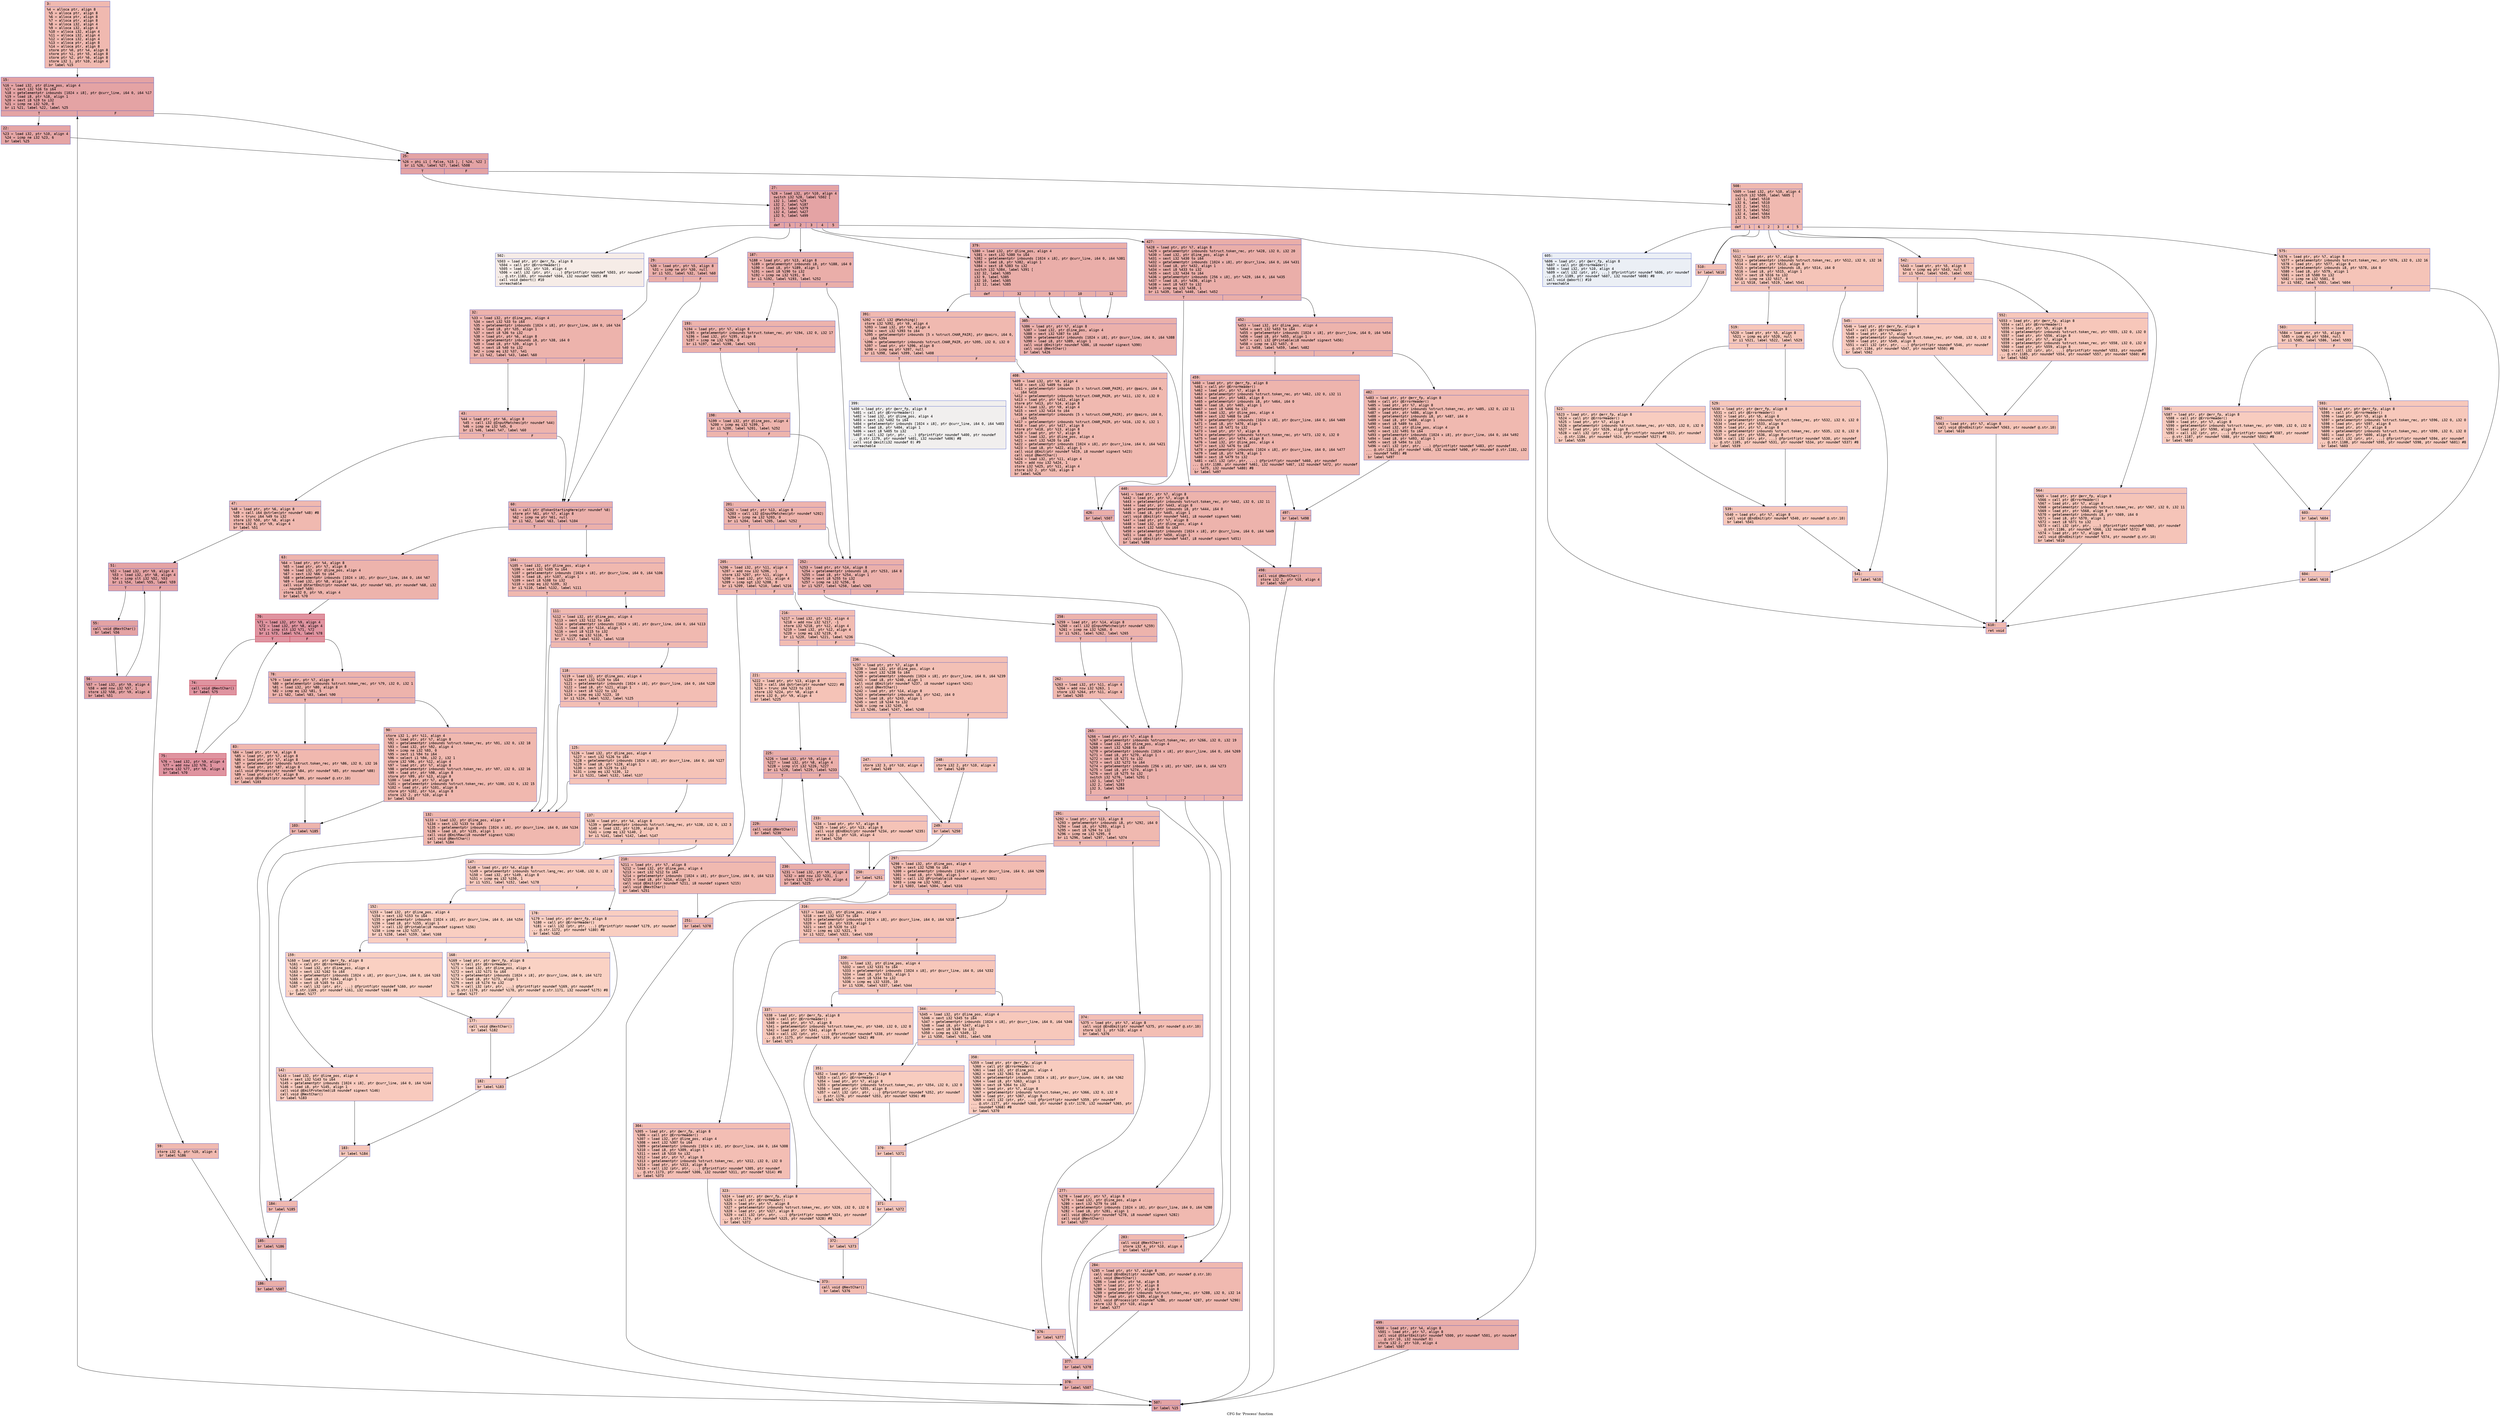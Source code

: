 digraph "CFG for 'Process' function" {
	label="CFG for 'Process' function";

	Node0x6000005bd130 [shape=record,color="#3d50c3ff", style=filled, fillcolor="#de614d70" fontname="Courier",label="{3:\l|  %4 = alloca ptr, align 8\l  %5 = alloca ptr, align 8\l  %6 = alloca ptr, align 8\l  %7 = alloca ptr, align 8\l  %8 = alloca i32, align 4\l  %9 = alloca i32, align 4\l  %10 = alloca i32, align 4\l  %11 = alloca i32, align 4\l  %12 = alloca i32, align 4\l  %13 = alloca ptr, align 8\l  %14 = alloca ptr, align 8\l  store ptr %0, ptr %4, align 8\l  store ptr %1, ptr %5, align 8\l  store ptr %2, ptr %6, align 8\l  store i32 1, ptr %10, align 4\l  br label %15\l}"];
	Node0x6000005bd130 -> Node0x6000005bd450[tooltip="3 -> 15\nProbability 100.00%" ];
	Node0x6000005bd450 [shape=record,color="#3d50c3ff", style=filled, fillcolor="#c32e3170" fontname="Courier",label="{15:\l|  %16 = load i32, ptr @line_pos, align 4\l  %17 = sext i32 %16 to i64\l  %18 = getelementptr inbounds [1024 x i8], ptr @curr_line, i64 0, i64 %17\l  %19 = load i8, ptr %18, align 1\l  %20 = sext i8 %19 to i32\l  %21 = icmp ne i32 %20, 0\l  br i1 %21, label %22, label %25\l|{<s0>T|<s1>F}}"];
	Node0x6000005bd450:s0 -> Node0x6000005bd4a0[tooltip="15 -> 22\nProbability 62.50%" ];
	Node0x6000005bd450:s1 -> Node0x6000005bd4f0[tooltip="15 -> 25\nProbability 37.50%" ];
	Node0x6000005bd4a0 [shape=record,color="#3d50c3ff", style=filled, fillcolor="#c5333470" fontname="Courier",label="{22:\l|  %23 = load i32, ptr %10, align 4\l  %24 = icmp ne i32 %23, 6\l  br label %25\l}"];
	Node0x6000005bd4a0 -> Node0x6000005bd4f0[tooltip="22 -> 25\nProbability 100.00%" ];
	Node0x6000005bd4f0 [shape=record,color="#3d50c3ff", style=filled, fillcolor="#c32e3170" fontname="Courier",label="{25:\l|  %26 = phi i1 [ false, %15 ], [ %24, %22 ]\l  br i1 %26, label %27, label %508\l|{<s0>T|<s1>F}}"];
	Node0x6000005bd4f0:s0 -> Node0x6000005bd540[tooltip="25 -> 27\nProbability 96.88%" ];
	Node0x6000005bd4f0:s1 -> Node0x6000005bf2f0[tooltip="25 -> 508\nProbability 3.12%" ];
	Node0x6000005bd540 [shape=record,color="#3d50c3ff", style=filled, fillcolor="#c32e3170" fontname="Courier",label="{27:\l|  %28 = load i32, ptr %10, align 4\l  switch i32 %28, label %502 [\l    i32 1, label %29\l    i32 2, label %187\l    i32 3, label %379\l    i32 4, label %427\l    i32 5, label %499\l  ]\l|{<s0>def|<s1>1|<s2>2|<s3>3|<s4>4|<s5>5}}"];
	Node0x6000005bd540:s0 -> Node0x6000005bf250[tooltip="27 -> 502\nProbability 0.00%" ];
	Node0x6000005bd540:s1 -> Node0x6000005bd590[tooltip="27 -> 29\nProbability 20.00%" ];
	Node0x6000005bd540:s2 -> Node0x6000005be080[tooltip="27 -> 187\nProbability 20.00%" ];
	Node0x6000005bd540:s3 -> Node0x6000005bedf0[tooltip="27 -> 379\nProbability 20.00%" ];
	Node0x6000005bd540:s4 -> Node0x6000005befd0[tooltip="27 -> 427\nProbability 20.00%" ];
	Node0x6000005bd540:s5 -> Node0x6000005bf200[tooltip="27 -> 499\nProbability 20.00%" ];
	Node0x6000005bd590 [shape=record,color="#3d50c3ff", style=filled, fillcolor="#d0473d70" fontname="Courier",label="{29:\l|  %30 = load ptr, ptr %5, align 8\l  %31 = icmp ne ptr %30, null\l  br i1 %31, label %32, label %60\l|{<s0>T|<s1>F}}"];
	Node0x6000005bd590:s0 -> Node0x6000005bd5e0[tooltip="29 -> 32\nProbability 62.50%" ];
	Node0x6000005bd590:s1 -> Node0x6000005bd810[tooltip="29 -> 60\nProbability 37.50%" ];
	Node0x6000005bd5e0 [shape=record,color="#3d50c3ff", style=filled, fillcolor="#d6524470" fontname="Courier",label="{32:\l|  %33 = load i32, ptr @line_pos, align 4\l  %34 = sext i32 %33 to i64\l  %35 = getelementptr inbounds [1024 x i8], ptr @curr_line, i64 0, i64 %34\l  %36 = load i8, ptr %35, align 1\l  %37 = sext i8 %36 to i32\l  %38 = load ptr, ptr %6, align 8\l  %39 = getelementptr inbounds i8, ptr %38, i64 0\l  %40 = load i8, ptr %39, align 1\l  %41 = sext i8 %40 to i32\l  %42 = icmp eq i32 %37, %41\l  br i1 %42, label %43, label %60\l|{<s0>T|<s1>F}}"];
	Node0x6000005bd5e0:s0 -> Node0x6000005bd630[tooltip="32 -> 43\nProbability 50.00%" ];
	Node0x6000005bd5e0:s1 -> Node0x6000005bd810[tooltip="32 -> 60\nProbability 50.00%" ];
	Node0x6000005bd630 [shape=record,color="#3d50c3ff", style=filled, fillcolor="#d8564670" fontname="Courier",label="{43:\l|  %44 = load ptr, ptr %6, align 8\l  %45 = call i32 @InputMatches(ptr noundef %44)\l  %46 = icmp ne i32 %45, 0\l  br i1 %46, label %47, label %60\l|{<s0>T|<s1>F}}"];
	Node0x6000005bd630:s0 -> Node0x6000005bd680[tooltip="43 -> 47\nProbability 62.50%" ];
	Node0x6000005bd630:s1 -> Node0x6000005bd810[tooltip="43 -> 60\nProbability 37.50%" ];
	Node0x6000005bd680 [shape=record,color="#3d50c3ff", style=filled, fillcolor="#de614d70" fontname="Courier",label="{47:\l|  %48 = load ptr, ptr %6, align 8\l  %49 = call i64 @strlen(ptr noundef %48) #8\l  %50 = trunc i64 %49 to i32\l  store i32 %50, ptr %8, align 4\l  store i32 0, ptr %9, align 4\l  br label %51\l}"];
	Node0x6000005bd680 -> Node0x6000005bd6d0[tooltip="47 -> 51\nProbability 100.00%" ];
	Node0x6000005bd6d0 [shape=record,color="#3d50c3ff", style=filled, fillcolor="#c32e3170" fontname="Courier",label="{51:\l|  %52 = load i32, ptr %9, align 4\l  %53 = load i32, ptr %8, align 4\l  %54 = icmp slt i32 %52, %53\l  br i1 %54, label %55, label %59\l|{<s0>T|<s1>F}}"];
	Node0x6000005bd6d0:s0 -> Node0x6000005bd720[tooltip="51 -> 55\nProbability 96.88%" ];
	Node0x6000005bd6d0:s1 -> Node0x6000005bd7c0[tooltip="51 -> 59\nProbability 3.12%" ];
	Node0x6000005bd720 [shape=record,color="#3d50c3ff", style=filled, fillcolor="#c32e3170" fontname="Courier",label="{55:\l|  call void @NextChar()\l  br label %56\l}"];
	Node0x6000005bd720 -> Node0x6000005bd770[tooltip="55 -> 56\nProbability 100.00%" ];
	Node0x6000005bd770 [shape=record,color="#3d50c3ff", style=filled, fillcolor="#c32e3170" fontname="Courier",label="{56:\l|  %57 = load i32, ptr %9, align 4\l  %58 = add nsw i32 %57, 1\l  store i32 %58, ptr %9, align 4\l  br label %51\l}"];
	Node0x6000005bd770 -> Node0x6000005bd6d0[tooltip="56 -> 51\nProbability 100.00%" ];
	Node0x6000005bd7c0 [shape=record,color="#3d50c3ff", style=filled, fillcolor="#de614d70" fontname="Courier",label="{59:\l|  store i32 6, ptr %10, align 4\l  br label %186\l}"];
	Node0x6000005bd7c0 -> Node0x6000005be030[tooltip="59 -> 186\nProbability 100.00%" ];
	Node0x6000005bd810 [shape=record,color="#3d50c3ff", style=filled, fillcolor="#d24b4070" fontname="Courier",label="{60:\l|  %61 = call ptr @TokenStartingHere(ptr noundef %8)\l  store ptr %61, ptr %7, align 8\l  %62 = icmp ne ptr %61, null\l  br i1 %62, label %63, label %104\l|{<s0>T|<s1>F}}"];
	Node0x6000005bd810:s0 -> Node0x6000005bd860[tooltip="60 -> 63\nProbability 62.50%" ];
	Node0x6000005bd810:s1 -> Node0x6000005bdae0[tooltip="60 -> 104\nProbability 37.50%" ];
	Node0x6000005bd860 [shape=record,color="#3d50c3ff", style=filled, fillcolor="#d6524470" fontname="Courier",label="{63:\l|  %64 = load ptr, ptr %4, align 8\l  %65 = load ptr, ptr %7, align 8\l  %66 = load i32, ptr @line_pos, align 4\l  %67 = sext i32 %66 to i64\l  %68 = getelementptr inbounds [1024 x i8], ptr @curr_line, i64 0, i64 %67\l  %69 = load i32, ptr %8, align 4\l  call void @StartEmit(ptr noundef %64, ptr noundef %65, ptr noundef %68, i32\l... noundef %69)\l  store i32 0, ptr %9, align 4\l  br label %70\l}"];
	Node0x6000005bd860 -> Node0x6000005bd8b0[tooltip="63 -> 70\nProbability 100.00%" ];
	Node0x6000005bd8b0 [shape=record,color="#b70d28ff", style=filled, fillcolor="#b70d2870" fontname="Courier",label="{70:\l|  %71 = load i32, ptr %9, align 4\l  %72 = load i32, ptr %8, align 4\l  %73 = icmp slt i32 %71, %72\l  br i1 %73, label %74, label %78\l|{<s0>T|<s1>F}}"];
	Node0x6000005bd8b0:s0 -> Node0x6000005bd900[tooltip="70 -> 74\nProbability 96.88%" ];
	Node0x6000005bd8b0:s1 -> Node0x6000005bd9a0[tooltip="70 -> 78\nProbability 3.12%" ];
	Node0x6000005bd900 [shape=record,color="#b70d28ff", style=filled, fillcolor="#b70d2870" fontname="Courier",label="{74:\l|  call void @NextChar()\l  br label %75\l}"];
	Node0x6000005bd900 -> Node0x6000005bd950[tooltip="74 -> 75\nProbability 100.00%" ];
	Node0x6000005bd950 [shape=record,color="#b70d28ff", style=filled, fillcolor="#b70d2870" fontname="Courier",label="{75:\l|  %76 = load i32, ptr %9, align 4\l  %77 = add nsw i32 %76, 1\l  store i32 %77, ptr %9, align 4\l  br label %70\l}"];
	Node0x6000005bd950 -> Node0x6000005bd8b0[tooltip="75 -> 70\nProbability 100.00%" ];
	Node0x6000005bd9a0 [shape=record,color="#3d50c3ff", style=filled, fillcolor="#d6524470" fontname="Courier",label="{78:\l|  %79 = load ptr, ptr %7, align 8\l  %80 = getelementptr inbounds %struct.token_rec, ptr %79, i32 0, i32 1\l  %81 = load i32, ptr %80, align 8\l  %82 = icmp eq i32 %81, 5\l  br i1 %82, label %83, label %90\l|{<s0>T|<s1>F}}"];
	Node0x6000005bd9a0:s0 -> Node0x6000005bd9f0[tooltip="78 -> 83\nProbability 50.00%" ];
	Node0x6000005bd9a0:s1 -> Node0x6000005bda40[tooltip="78 -> 90\nProbability 50.00%" ];
	Node0x6000005bd9f0 [shape=record,color="#3d50c3ff", style=filled, fillcolor="#dc5d4a70" fontname="Courier",label="{83:\l|  %84 = load ptr, ptr %4, align 8\l  %85 = load ptr, ptr %7, align 8\l  %86 = load ptr, ptr %7, align 8\l  %87 = getelementptr inbounds %struct.token_rec, ptr %86, i32 0, i32 16\l  %88 = load ptr, ptr %87, align 8\l  call void @Process(ptr noundef %84, ptr noundef %85, ptr noundef %88)\l  %89 = load ptr, ptr %7, align 8\l  call void @EndEmit(ptr noundef %89, ptr noundef @.str.10)\l  br label %103\l}"];
	Node0x6000005bd9f0 -> Node0x6000005bda90[tooltip="83 -> 103\nProbability 100.00%" ];
	Node0x6000005bda40 [shape=record,color="#3d50c3ff", style=filled, fillcolor="#dc5d4a70" fontname="Courier",label="{90:\l|  store i32 1, ptr %11, align 4\l  %91 = load ptr, ptr %7, align 8\l  %92 = getelementptr inbounds %struct.token_rec, ptr %91, i32 0, i32 18\l  %93 = load i32, ptr %92, align 4\l  %94 = icmp ne i32 %93, 0\l  %95 = zext i1 %94 to i64\l  %96 = select i1 %94, i32 2, i32 1\l  store i32 %96, ptr %12, align 4\l  %97 = load ptr, ptr %7, align 8\l  %98 = getelementptr inbounds %struct.token_rec, ptr %97, i32 0, i32 16\l  %99 = load ptr, ptr %98, align 8\l  store ptr %99, ptr %13, align 8\l  %100 = load ptr, ptr %7, align 8\l  %101 = getelementptr inbounds %struct.token_rec, ptr %100, i32 0, i32 15\l  %102 = load ptr, ptr %101, align 8\l  store ptr %102, ptr %14, align 8\l  store i32 2, ptr %10, align 4\l  br label %103\l}"];
	Node0x6000005bda40 -> Node0x6000005bda90[tooltip="90 -> 103\nProbability 100.00%" ];
	Node0x6000005bda90 [shape=record,color="#3d50c3ff", style=filled, fillcolor="#d6524470" fontname="Courier",label="{103:\l|  br label %185\l}"];
	Node0x6000005bda90 -> Node0x6000005bdfe0[tooltip="103 -> 185\nProbability 100.00%" ];
	Node0x6000005bdae0 [shape=record,color="#3d50c3ff", style=filled, fillcolor="#dc5d4a70" fontname="Courier",label="{104:\l|  %105 = load i32, ptr @line_pos, align 4\l  %106 = sext i32 %105 to i64\l  %107 = getelementptr inbounds [1024 x i8], ptr @curr_line, i64 0, i64 %106\l  %108 = load i8, ptr %107, align 1\l  %109 = sext i8 %108 to i32\l  %110 = icmp eq i32 %109, 32\l  br i1 %110, label %132, label %111\l|{<s0>T|<s1>F}}"];
	Node0x6000005bdae0:s0 -> Node0x6000005bdc20[tooltip="104 -> 132\nProbability 50.00%" ];
	Node0x6000005bdae0:s1 -> Node0x6000005bdb30[tooltip="104 -> 111\nProbability 50.00%" ];
	Node0x6000005bdb30 [shape=record,color="#3d50c3ff", style=filled, fillcolor="#de614d70" fontname="Courier",label="{111:\l|  %112 = load i32, ptr @line_pos, align 4\l  %113 = sext i32 %112 to i64\l  %114 = getelementptr inbounds [1024 x i8], ptr @curr_line, i64 0, i64 %113\l  %115 = load i8, ptr %114, align 1\l  %116 = sext i8 %115 to i32\l  %117 = icmp eq i32 %116, 9\l  br i1 %117, label %132, label %118\l|{<s0>T|<s1>F}}"];
	Node0x6000005bdb30:s0 -> Node0x6000005bdc20[tooltip="111 -> 132\nProbability 50.00%" ];
	Node0x6000005bdb30:s1 -> Node0x6000005bdb80[tooltip="111 -> 118\nProbability 50.00%" ];
	Node0x6000005bdb80 [shape=record,color="#3d50c3ff", style=filled, fillcolor="#e36c5570" fontname="Courier",label="{118:\l|  %119 = load i32, ptr @line_pos, align 4\l  %120 = sext i32 %119 to i64\l  %121 = getelementptr inbounds [1024 x i8], ptr @curr_line, i64 0, i64 %120\l  %122 = load i8, ptr %121, align 1\l  %123 = sext i8 %122 to i32\l  %124 = icmp eq i32 %123, 10\l  br i1 %124, label %132, label %125\l|{<s0>T|<s1>F}}"];
	Node0x6000005bdb80:s0 -> Node0x6000005bdc20[tooltip="118 -> 132\nProbability 50.00%" ];
	Node0x6000005bdb80:s1 -> Node0x6000005bdbd0[tooltip="118 -> 125\nProbability 50.00%" ];
	Node0x6000005bdbd0 [shape=record,color="#3d50c3ff", style=filled, fillcolor="#e8765c70" fontname="Courier",label="{125:\l|  %126 = load i32, ptr @line_pos, align 4\l  %127 = sext i32 %126 to i64\l  %128 = getelementptr inbounds [1024 x i8], ptr @curr_line, i64 0, i64 %127\l  %129 = load i8, ptr %128, align 1\l  %130 = sext i8 %129 to i32\l  %131 = icmp eq i32 %130, 12\l  br i1 %131, label %132, label %137\l|{<s0>T|<s1>F}}"];
	Node0x6000005bdbd0:s0 -> Node0x6000005bdc20[tooltip="125 -> 132\nProbability 50.00%" ];
	Node0x6000005bdbd0:s1 -> Node0x6000005bdc70[tooltip="125 -> 137\nProbability 50.00%" ];
	Node0x6000005bdc20 [shape=record,color="#3d50c3ff", style=filled, fillcolor="#dc5d4a70" fontname="Courier",label="{132:\l|  %133 = load i32, ptr @line_pos, align 4\l  %134 = sext i32 %133 to i64\l  %135 = getelementptr inbounds [1024 x i8], ptr @curr_line, i64 0, i64 %134\l  %136 = load i8, ptr %135, align 1\l  call void @EmitRaw(i8 noundef signext %136)\l  call void @NextChar()\l  br label %184\l}"];
	Node0x6000005bdc20 -> Node0x6000005bdf90[tooltip="132 -> 184\nProbability 100.00%" ];
	Node0x6000005bdc70 [shape=record,color="#3d50c3ff", style=filled, fillcolor="#ec7f6370" fontname="Courier",label="{137:\l|  %138 = load ptr, ptr %4, align 8\l  %139 = getelementptr inbounds %struct.lang_rec, ptr %138, i32 0, i32 3\l  %140 = load i32, ptr %139, align 8\l  %141 = icmp eq i32 %140, 2\l  br i1 %141, label %142, label %147\l|{<s0>T|<s1>F}}"];
	Node0x6000005bdc70:s0 -> Node0x6000005bdcc0[tooltip="137 -> 142\nProbability 50.00%" ];
	Node0x6000005bdc70:s1 -> Node0x6000005bdd10[tooltip="137 -> 147\nProbability 50.00%" ];
	Node0x6000005bdcc0 [shape=record,color="#3d50c3ff", style=filled, fillcolor="#ef886b70" fontname="Courier",label="{142:\l|  %143 = load i32, ptr @line_pos, align 4\l  %144 = sext i32 %143 to i64\l  %145 = getelementptr inbounds [1024 x i8], ptr @curr_line, i64 0, i64 %144\l  %146 = load i8, ptr %145, align 1\l  call void @EmitProtected(i8 noundef signext %146)\l  call void @NextChar()\l  br label %183\l}"];
	Node0x6000005bdcc0 -> Node0x6000005bdf40[tooltip="142 -> 183\nProbability 100.00%" ];
	Node0x6000005bdd10 [shape=record,color="#3d50c3ff", style=filled, fillcolor="#ef886b70" fontname="Courier",label="{147:\l|  %148 = load ptr, ptr %4, align 8\l  %149 = getelementptr inbounds %struct.lang_rec, ptr %148, i32 0, i32 3\l  %150 = load i32, ptr %149, align 8\l  %151 = icmp eq i32 %150, 1\l  br i1 %151, label %152, label %178\l|{<s0>T|<s1>F}}"];
	Node0x6000005bdd10:s0 -> Node0x6000005bdd60[tooltip="147 -> 152\nProbability 50.00%" ];
	Node0x6000005bdd10:s1 -> Node0x6000005bdea0[tooltip="147 -> 178\nProbability 50.00%" ];
	Node0x6000005bdd60 [shape=record,color="#3d50c3ff", style=filled, fillcolor="#f2907270" fontname="Courier",label="{152:\l|  %153 = load i32, ptr @line_pos, align 4\l  %154 = sext i32 %153 to i64\l  %155 = getelementptr inbounds [1024 x i8], ptr @curr_line, i64 0, i64 %154\l  %156 = load i8, ptr %155, align 1\l  %157 = call i32 @Printable(i8 noundef signext %156)\l  %158 = icmp ne i32 %157, 0\l  br i1 %158, label %159, label %168\l|{<s0>T|<s1>F}}"];
	Node0x6000005bdd60:s0 -> Node0x6000005bddb0[tooltip="152 -> 159\nProbability 62.50%" ];
	Node0x6000005bdd60:s1 -> Node0x6000005bde00[tooltip="152 -> 168\nProbability 37.50%" ];
	Node0x6000005bddb0 [shape=record,color="#3d50c3ff", style=filled, fillcolor="#f3947570" fontname="Courier",label="{159:\l|  %160 = load ptr, ptr @err_fp, align 8\l  %161 = call ptr @ErrorHeader()\l  %162 = load i32, ptr @line_pos, align 4\l  %163 = sext i32 %162 to i64\l  %164 = getelementptr inbounds [1024 x i8], ptr @curr_line, i64 0, i64 %163\l  %165 = load i8, ptr %164, align 1\l  %166 = sext i8 %165 to i32\l  %167 = call i32 (ptr, ptr, ...) @fprintf(ptr noundef %160, ptr noundef\l... @.str.1169, ptr noundef %161, i32 noundef %166) #8\l  br label %177\l}"];
	Node0x6000005bddb0 -> Node0x6000005bde50[tooltip="159 -> 177\nProbability 100.00%" ];
	Node0x6000005bde00 [shape=record,color="#3d50c3ff", style=filled, fillcolor="#f4987a70" fontname="Courier",label="{168:\l|  %169 = load ptr, ptr @err_fp, align 8\l  %170 = call ptr @ErrorHeader()\l  %171 = load i32, ptr @line_pos, align 4\l  %172 = sext i32 %171 to i64\l  %173 = getelementptr inbounds [1024 x i8], ptr @curr_line, i64 0, i64 %172\l  %174 = load i8, ptr %173, align 1\l  %175 = sext i8 %174 to i32\l  %176 = call i32 (ptr, ptr, ...) @fprintf(ptr noundef %169, ptr noundef\l... @.str.1170, ptr noundef %170, ptr noundef @.str.1171, i32 noundef %175) #8\l  br label %177\l}"];
	Node0x6000005bde00 -> Node0x6000005bde50[tooltip="168 -> 177\nProbability 100.00%" ];
	Node0x6000005bde50 [shape=record,color="#3d50c3ff", style=filled, fillcolor="#f2907270" fontname="Courier",label="{177:\l|  call void @NextChar()\l  br label %182\l}"];
	Node0x6000005bde50 -> Node0x6000005bdef0[tooltip="177 -> 182\nProbability 100.00%" ];
	Node0x6000005bdea0 [shape=record,color="#3d50c3ff", style=filled, fillcolor="#f2907270" fontname="Courier",label="{178:\l|  %179 = load ptr, ptr @err_fp, align 8\l  %180 = call ptr @ErrorHeader()\l  %181 = call i32 (ptr, ptr, ...) @fprintf(ptr noundef %179, ptr noundef\l... @.str.1172, ptr noundef %180) #8\l  br label %182\l}"];
	Node0x6000005bdea0 -> Node0x6000005bdef0[tooltip="178 -> 182\nProbability 100.00%" ];
	Node0x6000005bdef0 [shape=record,color="#3d50c3ff", style=filled, fillcolor="#ef886b70" fontname="Courier",label="{182:\l|  br label %183\l}"];
	Node0x6000005bdef0 -> Node0x6000005bdf40[tooltip="182 -> 183\nProbability 100.00%" ];
	Node0x6000005bdf40 [shape=record,color="#3d50c3ff", style=filled, fillcolor="#ec7f6370" fontname="Courier",label="{183:\l|  br label %184\l}"];
	Node0x6000005bdf40 -> Node0x6000005bdf90[tooltip="183 -> 184\nProbability 100.00%" ];
	Node0x6000005bdf90 [shape=record,color="#3d50c3ff", style=filled, fillcolor="#dc5d4a70" fontname="Courier",label="{184:\l|  br label %185\l}"];
	Node0x6000005bdf90 -> Node0x6000005bdfe0[tooltip="184 -> 185\nProbability 100.00%" ];
	Node0x6000005bdfe0 [shape=record,color="#3d50c3ff", style=filled, fillcolor="#d24b4070" fontname="Courier",label="{185:\l|  br label %186\l}"];
	Node0x6000005bdfe0 -> Node0x6000005be030[tooltip="185 -> 186\nProbability 100.00%" ];
	Node0x6000005be030 [shape=record,color="#3d50c3ff", style=filled, fillcolor="#d0473d70" fontname="Courier",label="{186:\l|  br label %507\l}"];
	Node0x6000005be030 -> Node0x6000005bf2a0[tooltip="186 -> 507\nProbability 100.00%" ];
	Node0x6000005be080 [shape=record,color="#3d50c3ff", style=filled, fillcolor="#d0473d70" fontname="Courier",label="{187:\l|  %188 = load ptr, ptr %13, align 8\l  %189 = getelementptr inbounds i8, ptr %188, i64 0\l  %190 = load i8, ptr %189, align 1\l  %191 = sext i8 %190 to i32\l  %192 = icmp ne i32 %191, 0\l  br i1 %192, label %193, label %252\l|{<s0>T|<s1>F}}"];
	Node0x6000005be080:s0 -> Node0x6000005be0d0[tooltip="187 -> 193\nProbability 62.50%" ];
	Node0x6000005be080:s1 -> Node0x6000005be620[tooltip="187 -> 252\nProbability 37.50%" ];
	Node0x6000005be0d0 [shape=record,color="#3d50c3ff", style=filled, fillcolor="#d6524470" fontname="Courier",label="{193:\l|  %194 = load ptr, ptr %7, align 8\l  %195 = getelementptr inbounds %struct.token_rec, ptr %194, i32 0, i32 17\l  %196 = load i32, ptr %195, align 8\l  %197 = icmp ne i32 %196, 0\l  br i1 %197, label %198, label %201\l|{<s0>T|<s1>F}}"];
	Node0x6000005be0d0:s0 -> Node0x6000005be120[tooltip="193 -> 198\nProbability 62.50%" ];
	Node0x6000005be0d0:s1 -> Node0x6000005be170[tooltip="193 -> 201\nProbability 37.50%" ];
	Node0x6000005be120 [shape=record,color="#3d50c3ff", style=filled, fillcolor="#d8564670" fontname="Courier",label="{198:\l|  %199 = load i32, ptr @line_pos, align 4\l  %200 = icmp eq i32 %199, 1\l  br i1 %200, label %201, label %252\l|{<s0>T|<s1>F}}"];
	Node0x6000005be120:s0 -> Node0x6000005be170[tooltip="198 -> 201\nProbability 50.00%" ];
	Node0x6000005be120:s1 -> Node0x6000005be620[tooltip="198 -> 252\nProbability 50.00%" ];
	Node0x6000005be170 [shape=record,color="#3d50c3ff", style=filled, fillcolor="#d8564670" fontname="Courier",label="{201:\l|  %202 = load ptr, ptr %13, align 8\l  %203 = call i32 @InputMatches(ptr noundef %202)\l  %204 = icmp ne i32 %203, 0\l  br i1 %204, label %205, label %252\l|{<s0>T|<s1>F}}"];
	Node0x6000005be170:s0 -> Node0x6000005be1c0[tooltip="201 -> 205\nProbability 62.50%" ];
	Node0x6000005be170:s1 -> Node0x6000005be620[tooltip="201 -> 252\nProbability 37.50%" ];
	Node0x6000005be1c0 [shape=record,color="#3d50c3ff", style=filled, fillcolor="#dc5d4a70" fontname="Courier",label="{205:\l|  %206 = load i32, ptr %11, align 4\l  %207 = add nsw i32 %206, -1\l  store i32 %207, ptr %11, align 4\l  %208 = load i32, ptr %11, align 4\l  %209 = icmp sgt i32 %208, 0\l  br i1 %209, label %210, label %216\l|{<s0>T|<s1>F}}"];
	Node0x6000005be1c0:s0 -> Node0x6000005be210[tooltip="205 -> 210\nProbability 62.50%" ];
	Node0x6000005be1c0:s1 -> Node0x6000005be260[tooltip="205 -> 216\nProbability 37.50%" ];
	Node0x6000005be210 [shape=record,color="#3d50c3ff", style=filled, fillcolor="#de614d70" fontname="Courier",label="{210:\l|  %211 = load ptr, ptr %7, align 8\l  %212 = load i32, ptr @line_pos, align 4\l  %213 = sext i32 %212 to i64\l  %214 = getelementptr inbounds [1024 x i8], ptr @curr_line, i64 0, i64 %213\l  %215 = load i8, ptr %214, align 1\l  call void @Emit(ptr noundef %211, i8 noundef signext %215)\l  call void @NextChar()\l  br label %251\l}"];
	Node0x6000005be210 -> Node0x6000005be5d0[tooltip="210 -> 251\nProbability 100.00%" ];
	Node0x6000005be260 [shape=record,color="#3d50c3ff", style=filled, fillcolor="#e1675170" fontname="Courier",label="{216:\l|  %217 = load i32, ptr %12, align 4\l  %218 = add nsw i32 %217, -1\l  store i32 %218, ptr %12, align 4\l  %219 = load i32, ptr %12, align 4\l  %220 = icmp eq i32 %219, 0\l  br i1 %220, label %221, label %236\l|{<s0>T|<s1>F}}"];
	Node0x6000005be260:s0 -> Node0x6000005be2b0[tooltip="216 -> 221\nProbability 37.50%" ];
	Node0x6000005be260:s1 -> Node0x6000005be440[tooltip="216 -> 236\nProbability 62.50%" ];
	Node0x6000005be2b0 [shape=record,color="#3d50c3ff", style=filled, fillcolor="#e8765c70" fontname="Courier",label="{221:\l|  %222 = load ptr, ptr %13, align 8\l  %223 = call i64 @strlen(ptr noundef %222) #8\l  %224 = trunc i64 %223 to i32\l  store i32 %224, ptr %8, align 4\l  store i32 0, ptr %9, align 4\l  br label %225\l}"];
	Node0x6000005be2b0 -> Node0x6000005be300[tooltip="221 -> 225\nProbability 100.00%" ];
	Node0x6000005be300 [shape=record,color="#3d50c3ff", style=filled, fillcolor="#d0473d70" fontname="Courier",label="{225:\l|  %226 = load i32, ptr %9, align 4\l  %227 = load i32, ptr %8, align 4\l  %228 = icmp slt i32 %226, %227\l  br i1 %228, label %229, label %233\l|{<s0>T|<s1>F}}"];
	Node0x6000005be300:s0 -> Node0x6000005be350[tooltip="225 -> 229\nProbability 96.88%" ];
	Node0x6000005be300:s1 -> Node0x6000005be3f0[tooltip="225 -> 233\nProbability 3.12%" ];
	Node0x6000005be350 [shape=record,color="#3d50c3ff", style=filled, fillcolor="#d0473d70" fontname="Courier",label="{229:\l|  call void @NextChar()\l  br label %230\l}"];
	Node0x6000005be350 -> Node0x6000005be3a0[tooltip="229 -> 230\nProbability 100.00%" ];
	Node0x6000005be3a0 [shape=record,color="#3d50c3ff", style=filled, fillcolor="#d0473d70" fontname="Courier",label="{230:\l|  %231 = load i32, ptr %9, align 4\l  %232 = add nsw i32 %231, 1\l  store i32 %232, ptr %9, align 4\l  br label %225\l}"];
	Node0x6000005be3a0 -> Node0x6000005be300[tooltip="230 -> 225\nProbability 100.00%" ];
	Node0x6000005be3f0 [shape=record,color="#3d50c3ff", style=filled, fillcolor="#e8765c70" fontname="Courier",label="{233:\l|  %234 = load ptr, ptr %7, align 8\l  %235 = load ptr, ptr %13, align 8\l  call void @EndEmit(ptr noundef %234, ptr noundef %235)\l  store i32 1, ptr %10, align 4\l  br label %250\l}"];
	Node0x6000005be3f0 -> Node0x6000005be580[tooltip="233 -> 250\nProbability 100.00%" ];
	Node0x6000005be440 [shape=record,color="#3d50c3ff", style=filled, fillcolor="#e5705870" fontname="Courier",label="{236:\l|  %237 = load ptr, ptr %7, align 8\l  %238 = load i32, ptr @line_pos, align 4\l  %239 = sext i32 %238 to i64\l  %240 = getelementptr inbounds [1024 x i8], ptr @curr_line, i64 0, i64 %239\l  %241 = load i8, ptr %240, align 1\l  call void @Emit(ptr noundef %237, i8 noundef signext %241)\l  call void @NextChar()\l  %242 = load ptr, ptr %14, align 8\l  %243 = getelementptr inbounds i8, ptr %242, i64 0\l  %244 = load i8, ptr %243, align 1\l  %245 = sext i8 %244 to i32\l  %246 = icmp ne i32 %245, 0\l  br i1 %246, label %247, label %248\l|{<s0>T|<s1>F}}"];
	Node0x6000005be440:s0 -> Node0x6000005be490[tooltip="236 -> 247\nProbability 62.50%" ];
	Node0x6000005be440:s1 -> Node0x6000005be4e0[tooltip="236 -> 248\nProbability 37.50%" ];
	Node0x6000005be490 [shape=record,color="#3d50c3ff", style=filled, fillcolor="#e8765c70" fontname="Courier",label="{247:\l|  store i32 3, ptr %10, align 4\l  br label %249\l}"];
	Node0x6000005be490 -> Node0x6000005be530[tooltip="247 -> 249\nProbability 100.00%" ];
	Node0x6000005be4e0 [shape=record,color="#3d50c3ff", style=filled, fillcolor="#e97a5f70" fontname="Courier",label="{248:\l|  store i32 2, ptr %10, align 4\l  br label %249\l}"];
	Node0x6000005be4e0 -> Node0x6000005be530[tooltip="248 -> 249\nProbability 100.00%" ];
	Node0x6000005be530 [shape=record,color="#3d50c3ff", style=filled, fillcolor="#e5705870" fontname="Courier",label="{249:\l|  br label %250\l}"];
	Node0x6000005be530 -> Node0x6000005be580[tooltip="249 -> 250\nProbability 100.00%" ];
	Node0x6000005be580 [shape=record,color="#3d50c3ff", style=filled, fillcolor="#e1675170" fontname="Courier",label="{250:\l|  br label %251\l}"];
	Node0x6000005be580 -> Node0x6000005be5d0[tooltip="250 -> 251\nProbability 100.00%" ];
	Node0x6000005be5d0 [shape=record,color="#3d50c3ff", style=filled, fillcolor="#dc5d4a70" fontname="Courier",label="{251:\l|  br label %378\l}"];
	Node0x6000005be5d0 -> Node0x6000005beda0[tooltip="251 -> 378\nProbability 100.00%" ];
	Node0x6000005be620 [shape=record,color="#3d50c3ff", style=filled, fillcolor="#d24b4070" fontname="Courier",label="{252:\l|  %253 = load ptr, ptr %14, align 8\l  %254 = getelementptr inbounds i8, ptr %253, i64 0\l  %255 = load i8, ptr %254, align 1\l  %256 = sext i8 %255 to i32\l  %257 = icmp ne i32 %256, 0\l  br i1 %257, label %258, label %265\l|{<s0>T|<s1>F}}"];
	Node0x6000005be620:s0 -> Node0x6000005be670[tooltip="252 -> 258\nProbability 62.50%" ];
	Node0x6000005be620:s1 -> Node0x6000005be710[tooltip="252 -> 265\nProbability 37.50%" ];
	Node0x6000005be670 [shape=record,color="#3d50c3ff", style=filled, fillcolor="#d6524470" fontname="Courier",label="{258:\l|  %259 = load ptr, ptr %14, align 8\l  %260 = call i32 @InputMatches(ptr noundef %259)\l  %261 = icmp ne i32 %260, 0\l  br i1 %261, label %262, label %265\l|{<s0>T|<s1>F}}"];
	Node0x6000005be670:s0 -> Node0x6000005be6c0[tooltip="258 -> 262\nProbability 62.50%" ];
	Node0x6000005be670:s1 -> Node0x6000005be710[tooltip="258 -> 265\nProbability 37.50%" ];
	Node0x6000005be6c0 [shape=record,color="#3d50c3ff", style=filled, fillcolor="#dc5d4a70" fontname="Courier",label="{262:\l|  %263 = load i32, ptr %11, align 4\l  %264 = add nsw i32 %263, 1\l  store i32 %264, ptr %11, align 4\l  br label %265\l}"];
	Node0x6000005be6c0 -> Node0x6000005be710[tooltip="262 -> 265\nProbability 100.00%" ];
	Node0x6000005be710 [shape=record,color="#3d50c3ff", style=filled, fillcolor="#d24b4070" fontname="Courier",label="{265:\l|  %266 = load ptr, ptr %7, align 8\l  %267 = getelementptr inbounds %struct.token_rec, ptr %266, i32 0, i32 19\l  %268 = load i32, ptr @line_pos, align 4\l  %269 = sext i32 %268 to i64\l  %270 = getelementptr inbounds [1024 x i8], ptr @curr_line, i64 0, i64 %269\l  %271 = load i8, ptr %270, align 1\l  %272 = sext i8 %271 to i32\l  %273 = sext i32 %272 to i64\l  %274 = getelementptr inbounds [256 x i8], ptr %267, i64 0, i64 %273\l  %275 = load i8, ptr %274, align 1\l  %276 = sext i8 %275 to i32\l  switch i32 %276, label %291 [\l    i32 1, label %277\l    i32 2, label %283\l    i32 3, label %284\l  ]\l|{<s0>def|<s1>1|<s2>2|<s3>3}}"];
	Node0x6000005be710:s0 -> Node0x6000005be850[tooltip="265 -> 291\nProbability 25.00%" ];
	Node0x6000005be710:s1 -> Node0x6000005be760[tooltip="265 -> 277\nProbability 25.00%" ];
	Node0x6000005be710:s2 -> Node0x6000005be7b0[tooltip="265 -> 283\nProbability 25.00%" ];
	Node0x6000005be710:s3 -> Node0x6000005be800[tooltip="265 -> 284\nProbability 25.00%" ];
	Node0x6000005be760 [shape=record,color="#3d50c3ff", style=filled, fillcolor="#de614d70" fontname="Courier",label="{277:\l|  %278 = load ptr, ptr %7, align 8\l  %279 = load i32, ptr @line_pos, align 4\l  %280 = sext i32 %279 to i64\l  %281 = getelementptr inbounds [1024 x i8], ptr @curr_line, i64 0, i64 %280\l  %282 = load i8, ptr %281, align 1\l  call void @Emit(ptr noundef %278, i8 noundef signext %282)\l  call void @NextChar()\l  br label %377\l}"];
	Node0x6000005be760 -> Node0x6000005bed50[tooltip="277 -> 377\nProbability 100.00%" ];
	Node0x6000005be7b0 [shape=record,color="#3d50c3ff", style=filled, fillcolor="#de614d70" fontname="Courier",label="{283:\l|  call void @NextChar()\l  store i32 4, ptr %10, align 4\l  br label %377\l}"];
	Node0x6000005be7b0 -> Node0x6000005bed50[tooltip="283 -> 377\nProbability 100.00%" ];
	Node0x6000005be800 [shape=record,color="#3d50c3ff", style=filled, fillcolor="#de614d70" fontname="Courier",label="{284:\l|  %285 = load ptr, ptr %7, align 8\l  call void @EndEmit(ptr noundef %285, ptr noundef @.str.10)\l  call void @NextChar()\l  %286 = load ptr, ptr %4, align 8\l  %287 = load ptr, ptr %7, align 8\l  %288 = load ptr, ptr %7, align 8\l  %289 = getelementptr inbounds %struct.token_rec, ptr %288, i32 0, i32 14\l  %290 = load ptr, ptr %289, align 8\l  call void @Process(ptr noundef %286, ptr noundef %287, ptr noundef %290)\l  store i32 5, ptr %10, align 4\l  br label %377\l}"];
	Node0x6000005be800 -> Node0x6000005bed50[tooltip="284 -> 377\nProbability 100.00%" ];
	Node0x6000005be850 [shape=record,color="#3d50c3ff", style=filled, fillcolor="#de614d70" fontname="Courier",label="{291:\l|  %292 = load ptr, ptr %13, align 8\l  %293 = getelementptr inbounds i8, ptr %292, i64 0\l  %294 = load i8, ptr %293, align 1\l  %295 = sext i8 %294 to i32\l  %296 = icmp ne i32 %295, 0\l  br i1 %296, label %297, label %374\l|{<s0>T|<s1>F}}"];
	Node0x6000005be850:s0 -> Node0x6000005be8a0[tooltip="291 -> 297\nProbability 62.50%" ];
	Node0x6000005be850:s1 -> Node0x6000005becb0[tooltip="291 -> 374\nProbability 37.50%" ];
	Node0x6000005be8a0 [shape=record,color="#3d50c3ff", style=filled, fillcolor="#e1675170" fontname="Courier",label="{297:\l|  %298 = load i32, ptr @line_pos, align 4\l  %299 = sext i32 %298 to i64\l  %300 = getelementptr inbounds [1024 x i8], ptr @curr_line, i64 0, i64 %299\l  %301 = load i8, ptr %300, align 1\l  %302 = call i32 @Printable(i8 noundef signext %301)\l  %303 = icmp ne i32 %302, 0\l  br i1 %303, label %304, label %316\l|{<s0>T|<s1>F}}"];
	Node0x6000005be8a0:s0 -> Node0x6000005be8f0[tooltip="297 -> 304\nProbability 62.50%" ];
	Node0x6000005be8a0:s1 -> Node0x6000005be940[tooltip="297 -> 316\nProbability 37.50%" ];
	Node0x6000005be8f0 [shape=record,color="#3d50c3ff", style=filled, fillcolor="#e36c5570" fontname="Courier",label="{304:\l|  %305 = load ptr, ptr @err_fp, align 8\l  %306 = call ptr @ErrorHeader()\l  %307 = load i32, ptr @line_pos, align 4\l  %308 = sext i32 %307 to i64\l  %309 = getelementptr inbounds [1024 x i8], ptr @curr_line, i64 0, i64 %308\l  %310 = load i8, ptr %309, align 1\l  %311 = sext i8 %310 to i32\l  %312 = load ptr, ptr %7, align 8\l  %313 = getelementptr inbounds %struct.token_rec, ptr %312, i32 0, i32 0\l  %314 = load ptr, ptr %313, align 8\l  %315 = call i32 (ptr, ptr, ...) @fprintf(ptr noundef %305, ptr noundef\l... @.str.1173, ptr noundef %306, i32 noundef %311, ptr noundef %314) #8\l  br label %373\l}"];
	Node0x6000005be8f0 -> Node0x6000005bec60[tooltip="304 -> 373\nProbability 100.00%" ];
	Node0x6000005be940 [shape=record,color="#3d50c3ff", style=filled, fillcolor="#e8765c70" fontname="Courier",label="{316:\l|  %317 = load i32, ptr @line_pos, align 4\l  %318 = sext i32 %317 to i64\l  %319 = getelementptr inbounds [1024 x i8], ptr @curr_line, i64 0, i64 %318\l  %320 = load i8, ptr %319, align 1\l  %321 = sext i8 %320 to i32\l  %322 = icmp eq i32 %321, 9\l  br i1 %322, label %323, label %330\l|{<s0>T|<s1>F}}"];
	Node0x6000005be940:s0 -> Node0x6000005be990[tooltip="316 -> 323\nProbability 50.00%" ];
	Node0x6000005be940:s1 -> Node0x6000005be9e0[tooltip="316 -> 330\nProbability 50.00%" ];
	Node0x6000005be990 [shape=record,color="#3d50c3ff", style=filled, fillcolor="#ec7f6370" fontname="Courier",label="{323:\l|  %324 = load ptr, ptr @err_fp, align 8\l  %325 = call ptr @ErrorHeader()\l  %326 = load ptr, ptr %7, align 8\l  %327 = getelementptr inbounds %struct.token_rec, ptr %326, i32 0, i32 0\l  %328 = load ptr, ptr %327, align 8\l  %329 = call i32 (ptr, ptr, ...) @fprintf(ptr noundef %324, ptr noundef\l... @.str.1174, ptr noundef %325, ptr noundef %328) #8\l  br label %372\l}"];
	Node0x6000005be990 -> Node0x6000005bec10[tooltip="323 -> 372\nProbability 100.00%" ];
	Node0x6000005be9e0 [shape=record,color="#3d50c3ff", style=filled, fillcolor="#ec7f6370" fontname="Courier",label="{330:\l|  %331 = load i32, ptr @line_pos, align 4\l  %332 = sext i32 %331 to i64\l  %333 = getelementptr inbounds [1024 x i8], ptr @curr_line, i64 0, i64 %332\l  %334 = load i8, ptr %333, align 1\l  %335 = sext i8 %334 to i32\l  %336 = icmp eq i32 %335, 10\l  br i1 %336, label %337, label %344\l|{<s0>T|<s1>F}}"];
	Node0x6000005be9e0:s0 -> Node0x6000005bea30[tooltip="330 -> 337\nProbability 50.00%" ];
	Node0x6000005be9e0:s1 -> Node0x6000005bea80[tooltip="330 -> 344\nProbability 50.00%" ];
	Node0x6000005bea30 [shape=record,color="#3d50c3ff", style=filled, fillcolor="#ed836670" fontname="Courier",label="{337:\l|  %338 = load ptr, ptr @err_fp, align 8\l  %339 = call ptr @ErrorHeader()\l  %340 = load ptr, ptr %7, align 8\l  %341 = getelementptr inbounds %struct.token_rec, ptr %340, i32 0, i32 0\l  %342 = load ptr, ptr %341, align 8\l  %343 = call i32 (ptr, ptr, ...) @fprintf(ptr noundef %338, ptr noundef\l... @.str.1175, ptr noundef %339, ptr noundef %342) #8\l  br label %371\l}"];
	Node0x6000005bea30 -> Node0x6000005bebc0[tooltip="337 -> 371\nProbability 100.00%" ];
	Node0x6000005bea80 [shape=record,color="#3d50c3ff", style=filled, fillcolor="#ed836670" fontname="Courier",label="{344:\l|  %345 = load i32, ptr @line_pos, align 4\l  %346 = sext i32 %345 to i64\l  %347 = getelementptr inbounds [1024 x i8], ptr @curr_line, i64 0, i64 %346\l  %348 = load i8, ptr %347, align 1\l  %349 = sext i8 %348 to i32\l  %350 = icmp eq i32 %349, 12\l  br i1 %350, label %351, label %358\l|{<s0>T|<s1>F}}"];
	Node0x6000005bea80:s0 -> Node0x6000005bead0[tooltip="344 -> 351\nProbability 50.00%" ];
	Node0x6000005bea80:s1 -> Node0x6000005beb20[tooltip="344 -> 358\nProbability 50.00%" ];
	Node0x6000005bead0 [shape=record,color="#3d50c3ff", style=filled, fillcolor="#f08b6e70" fontname="Courier",label="{351:\l|  %352 = load ptr, ptr @err_fp, align 8\l  %353 = call ptr @ErrorHeader()\l  %354 = load ptr, ptr %7, align 8\l  %355 = getelementptr inbounds %struct.token_rec, ptr %354, i32 0, i32 0\l  %356 = load ptr, ptr %355, align 8\l  %357 = call i32 (ptr, ptr, ...) @fprintf(ptr noundef %352, ptr noundef\l... @.str.1176, ptr noundef %353, ptr noundef %356) #8\l  br label %370\l}"];
	Node0x6000005bead0 -> Node0x6000005beb70[tooltip="351 -> 370\nProbability 100.00%" ];
	Node0x6000005beb20 [shape=record,color="#3d50c3ff", style=filled, fillcolor="#f08b6e70" fontname="Courier",label="{358:\l|  %359 = load ptr, ptr @err_fp, align 8\l  %360 = call ptr @ErrorHeader()\l  %361 = load i32, ptr @line_pos, align 4\l  %362 = sext i32 %361 to i64\l  %363 = getelementptr inbounds [1024 x i8], ptr @curr_line, i64 0, i64 %362\l  %364 = load i8, ptr %363, align 1\l  %365 = sext i8 %364 to i32\l  %366 = load ptr, ptr %7, align 8\l  %367 = getelementptr inbounds %struct.token_rec, ptr %366, i32 0, i32 0\l  %368 = load ptr, ptr %367, align 8\l  %369 = call i32 (ptr, ptr, ...) @fprintf(ptr noundef %359, ptr noundef\l... @.str.1177, ptr noundef %360, ptr noundef @.str.1178, i32 noundef %365, ptr\l... noundef %368) #8\l  br label %370\l}"];
	Node0x6000005beb20 -> Node0x6000005beb70[tooltip="358 -> 370\nProbability 100.00%" ];
	Node0x6000005beb70 [shape=record,color="#3d50c3ff", style=filled, fillcolor="#ed836670" fontname="Courier",label="{370:\l|  br label %371\l}"];
	Node0x6000005beb70 -> Node0x6000005bebc0[tooltip="370 -> 371\nProbability 100.00%" ];
	Node0x6000005bebc0 [shape=record,color="#3d50c3ff", style=filled, fillcolor="#ec7f6370" fontname="Courier",label="{371:\l|  br label %372\l}"];
	Node0x6000005bebc0 -> Node0x6000005bec10[tooltip="371 -> 372\nProbability 100.00%" ];
	Node0x6000005bec10 [shape=record,color="#3d50c3ff", style=filled, fillcolor="#e8765c70" fontname="Courier",label="{372:\l|  br label %373\l}"];
	Node0x6000005bec10 -> Node0x6000005bec60[tooltip="372 -> 373\nProbability 100.00%" ];
	Node0x6000005bec60 [shape=record,color="#3d50c3ff", style=filled, fillcolor="#e1675170" fontname="Courier",label="{373:\l|  call void @NextChar()\l  br label %376\l}"];
	Node0x6000005bec60 -> Node0x6000005bed00[tooltip="373 -> 376\nProbability 100.00%" ];
	Node0x6000005becb0 [shape=record,color="#3d50c3ff", style=filled, fillcolor="#e36c5570" fontname="Courier",label="{374:\l|  %375 = load ptr, ptr %7, align 8\l  call void @EndEmit(ptr noundef %375, ptr noundef @.str.10)\l  store i32 1, ptr %10, align 4\l  br label %376\l}"];
	Node0x6000005becb0 -> Node0x6000005bed00[tooltip="374 -> 376\nProbability 100.00%" ];
	Node0x6000005bed00 [shape=record,color="#3d50c3ff", style=filled, fillcolor="#de614d70" fontname="Courier",label="{376:\l|  br label %377\l}"];
	Node0x6000005bed00 -> Node0x6000005bed50[tooltip="376 -> 377\nProbability 100.00%" ];
	Node0x6000005bed50 [shape=record,color="#3d50c3ff", style=filled, fillcolor="#d24b4070" fontname="Courier",label="{377:\l|  br label %378\l}"];
	Node0x6000005bed50 -> Node0x6000005beda0[tooltip="377 -> 378\nProbability 100.00%" ];
	Node0x6000005beda0 [shape=record,color="#3d50c3ff", style=filled, fillcolor="#d0473d70" fontname="Courier",label="{378:\l|  br label %507\l}"];
	Node0x6000005beda0 -> Node0x6000005bf2a0[tooltip="378 -> 507\nProbability 100.00%" ];
	Node0x6000005bedf0 [shape=record,color="#3d50c3ff", style=filled, fillcolor="#d0473d70" fontname="Courier",label="{379:\l|  %380 = load i32, ptr @line_pos, align 4\l  %381 = sext i32 %380 to i64\l  %382 = getelementptr inbounds [1024 x i8], ptr @curr_line, i64 0, i64 %381\l  %383 = load i8, ptr %382, align 1\l  %384 = sext i8 %383 to i32\l  switch i32 %384, label %391 [\l    i32 32, label %385\l    i32 9, label %385\l    i32 10, label %385\l    i32 12, label %385\l  ]\l|{<s0>def|<s1>32|<s2>9|<s3>10|<s4>12}}"];
	Node0x6000005bedf0:s0 -> Node0x6000005bee90[tooltip="379 -> 391\nProbability 20.00%" ];
	Node0x6000005bedf0:s1 -> Node0x6000005bee40[tooltip="379 -> 385\nProbability 80.00%" ];
	Node0x6000005bedf0:s2 -> Node0x6000005bee40[tooltip="379 -> 385\nProbability 80.00%" ];
	Node0x6000005bedf0:s3 -> Node0x6000005bee40[tooltip="379 -> 385\nProbability 80.00%" ];
	Node0x6000005bedf0:s4 -> Node0x6000005bee40[tooltip="379 -> 385\nProbability 80.00%" ];
	Node0x6000005bee40 [shape=record,color="#3d50c3ff", style=filled, fillcolor="#d24b4070" fontname="Courier",label="{385:\l|  %386 = load ptr, ptr %7, align 8\l  %387 = load i32, ptr @line_pos, align 4\l  %388 = sext i32 %387 to i64\l  %389 = getelementptr inbounds [1024 x i8], ptr @curr_line, i64 0, i64 %388\l  %390 = load i8, ptr %389, align 1\l  call void @Emit(ptr noundef %386, i8 noundef signext %390)\l  call void @NextChar()\l  br label %426\l}"];
	Node0x6000005bee40 -> Node0x6000005bef80[tooltip="385 -> 426\nProbability 100.00%" ];
	Node0x6000005bee90 [shape=record,color="#3d50c3ff", style=filled, fillcolor="#de614d70" fontname="Courier",label="{391:\l|  %392 = call i32 @Matching()\l  store i32 %392, ptr %9, align 4\l  %393 = load i32, ptr %9, align 4\l  %394 = sext i32 %393 to i64\l  %395 = getelementptr inbounds [5 x %struct.CHAR_PAIR], ptr @pairs, i64 0,\l... i64 %394\l  %396 = getelementptr inbounds %struct.CHAR_PAIR, ptr %395, i32 0, i32 0\l  %397 = load ptr, ptr %396, align 8\l  %398 = icmp eq ptr %397, null\l  br i1 %398, label %399, label %408\l|{<s0>T|<s1>F}}"];
	Node0x6000005bee90:s0 -> Node0x6000005beee0[tooltip="391 -> 399\nProbability 0.00%" ];
	Node0x6000005bee90:s1 -> Node0x6000005bef30[tooltip="391 -> 408\nProbability 100.00%" ];
	Node0x6000005beee0 [shape=record,color="#3d50c3ff", style=filled, fillcolor="#e0dbd870" fontname="Courier",label="{399:\l|  %400 = load ptr, ptr @err_fp, align 8\l  %401 = call ptr @ErrorHeader()\l  %402 = load i32, ptr @line_pos, align 4\l  %403 = sext i32 %402 to i64\l  %404 = getelementptr inbounds [1024 x i8], ptr @curr_line, i64 0, i64 %403\l  %405 = load i8, ptr %404, align 1\l  %406 = sext i8 %405 to i32\l  %407 = call i32 (ptr, ptr, ...) @fprintf(ptr noundef %400, ptr noundef\l... @.str.1179, ptr noundef %401, i32 noundef %406) #8\l  call void @exit(i32 noundef 0) #9\l  unreachable\l}"];
	Node0x6000005bef30 [shape=record,color="#3d50c3ff", style=filled, fillcolor="#de614d70" fontname="Courier",label="{408:\l|  %409 = load i32, ptr %9, align 4\l  %410 = sext i32 %409 to i64\l  %411 = getelementptr inbounds [5 x %struct.CHAR_PAIR], ptr @pairs, i64 0,\l... i64 %410\l  %412 = getelementptr inbounds %struct.CHAR_PAIR, ptr %411, i32 0, i32 0\l  %413 = load ptr, ptr %412, align 8\l  store ptr %413, ptr %14, align 8\l  %414 = load i32, ptr %9, align 4\l  %415 = sext i32 %414 to i64\l  %416 = getelementptr inbounds [5 x %struct.CHAR_PAIR], ptr @pairs, i64 0,\l... i64 %415\l  %417 = getelementptr inbounds %struct.CHAR_PAIR, ptr %416, i32 0, i32 1\l  %418 = load ptr, ptr %417, align 8\l  store ptr %418, ptr %13, align 8\l  %419 = load ptr, ptr %7, align 8\l  %420 = load i32, ptr @line_pos, align 4\l  %421 = sext i32 %420 to i64\l  %422 = getelementptr inbounds [1024 x i8], ptr @curr_line, i64 0, i64 %421\l  %423 = load i8, ptr %422, align 1\l  call void @Emit(ptr noundef %419, i8 noundef signext %423)\l  call void @NextChar()\l  %424 = load i32, ptr %11, align 4\l  %425 = add nsw i32 %424, 1\l  store i32 %425, ptr %11, align 4\l  store i32 2, ptr %10, align 4\l  br label %426\l}"];
	Node0x6000005bef30 -> Node0x6000005bef80[tooltip="408 -> 426\nProbability 100.00%" ];
	Node0x6000005bef80 [shape=record,color="#3d50c3ff", style=filled, fillcolor="#d0473d70" fontname="Courier",label="{426:\l|  br label %507\l}"];
	Node0x6000005bef80 -> Node0x6000005bf2a0[tooltip="426 -> 507\nProbability 100.00%" ];
	Node0x6000005befd0 [shape=record,color="#3d50c3ff", style=filled, fillcolor="#d0473d70" fontname="Courier",label="{427:\l|  %428 = load ptr, ptr %7, align 8\l  %429 = getelementptr inbounds %struct.token_rec, ptr %428, i32 0, i32 20\l  %430 = load i32, ptr @line_pos, align 4\l  %431 = sext i32 %430 to i64\l  %432 = getelementptr inbounds [1024 x i8], ptr @curr_line, i64 0, i64 %431\l  %433 = load i8, ptr %432, align 1\l  %434 = sext i8 %433 to i32\l  %435 = sext i32 %434 to i64\l  %436 = getelementptr inbounds [256 x i8], ptr %429, i64 0, i64 %435\l  %437 = load i8, ptr %436, align 1\l  %438 = sext i8 %437 to i32\l  %439 = icmp eq i32 %438, 1\l  br i1 %439, label %440, label %452\l|{<s0>T|<s1>F}}"];
	Node0x6000005befd0:s0 -> Node0x6000005bf020[tooltip="427 -> 440\nProbability 50.00%" ];
	Node0x6000005befd0:s1 -> Node0x6000005bf070[tooltip="427 -> 452\nProbability 50.00%" ];
	Node0x6000005bf020 [shape=record,color="#3d50c3ff", style=filled, fillcolor="#d6524470" fontname="Courier",label="{440:\l|  %441 = load ptr, ptr %7, align 8\l  %442 = load ptr, ptr %7, align 8\l  %443 = getelementptr inbounds %struct.token_rec, ptr %442, i32 0, i32 11\l  %444 = load ptr, ptr %443, align 8\l  %445 = getelementptr inbounds i8, ptr %444, i64 0\l  %446 = load i8, ptr %445, align 1\l  call void @Emit(ptr noundef %441, i8 noundef signext %446)\l  %447 = load ptr, ptr %7, align 8\l  %448 = load i32, ptr @line_pos, align 4\l  %449 = sext i32 %448 to i64\l  %450 = getelementptr inbounds [1024 x i8], ptr @curr_line, i64 0, i64 %449\l  %451 = load i8, ptr %450, align 1\l  call void @Emit(ptr noundef %447, i8 noundef signext %451)\l  br label %498\l}"];
	Node0x6000005bf020 -> Node0x6000005bf1b0[tooltip="440 -> 498\nProbability 100.00%" ];
	Node0x6000005bf070 [shape=record,color="#3d50c3ff", style=filled, fillcolor="#d6524470" fontname="Courier",label="{452:\l|  %453 = load i32, ptr @line_pos, align 4\l  %454 = sext i32 %453 to i64\l  %455 = getelementptr inbounds [1024 x i8], ptr @curr_line, i64 0, i64 %454\l  %456 = load i8, ptr %455, align 1\l  %457 = call i32 @Printable(i8 noundef signext %456)\l  %458 = icmp ne i32 %457, 0\l  br i1 %458, label %459, label %482\l|{<s0>T|<s1>F}}"];
	Node0x6000005bf070:s0 -> Node0x6000005bf0c0[tooltip="452 -> 459\nProbability 62.50%" ];
	Node0x6000005bf070:s1 -> Node0x6000005bf110[tooltip="452 -> 482\nProbability 37.50%" ];
	Node0x6000005bf0c0 [shape=record,color="#3d50c3ff", style=filled, fillcolor="#d8564670" fontname="Courier",label="{459:\l|  %460 = load ptr, ptr @err_fp, align 8\l  %461 = call ptr @ErrorHeader()\l  %462 = load ptr, ptr %7, align 8\l  %463 = getelementptr inbounds %struct.token_rec, ptr %462, i32 0, i32 11\l  %464 = load ptr, ptr %463, align 8\l  %465 = getelementptr inbounds i8, ptr %464, i64 0\l  %466 = load i8, ptr %465, align 1\l  %467 = sext i8 %466 to i32\l  %468 = load i32, ptr @line_pos, align 4\l  %469 = sext i32 %468 to i64\l  %470 = getelementptr inbounds [1024 x i8], ptr @curr_line, i64 0, i64 %469\l  %471 = load i8, ptr %470, align 1\l  %472 = sext i8 %471 to i32\l  %473 = load ptr, ptr %7, align 8\l  %474 = getelementptr inbounds %struct.token_rec, ptr %473, i32 0, i32 0\l  %475 = load ptr, ptr %474, align 8\l  %476 = load i32, ptr @line_pos, align 4\l  %477 = sext i32 %476 to i64\l  %478 = getelementptr inbounds [1024 x i8], ptr @curr_line, i64 0, i64 %477\l  %479 = load i8, ptr %478, align 1\l  %480 = sext i8 %479 to i32\l  %481 = call i32 (ptr, ptr, ...) @fprintf(ptr noundef %460, ptr noundef\l... @.str.1180, ptr noundef %461, i32 noundef %467, i32 noundef %472, ptr noundef\l... %475, i32 noundef %480) #8\l  br label %497\l}"];
	Node0x6000005bf0c0 -> Node0x6000005bf160[tooltip="459 -> 497\nProbability 100.00%" ];
	Node0x6000005bf110 [shape=record,color="#3d50c3ff", style=filled, fillcolor="#de614d70" fontname="Courier",label="{482:\l|  %483 = load ptr, ptr @err_fp, align 8\l  %484 = call ptr @ErrorHeader()\l  %485 = load ptr, ptr %7, align 8\l  %486 = getelementptr inbounds %struct.token_rec, ptr %485, i32 0, i32 11\l  %487 = load ptr, ptr %486, align 8\l  %488 = getelementptr inbounds i8, ptr %487, i64 0\l  %489 = load i8, ptr %488, align 1\l  %490 = sext i8 %489 to i32\l  %491 = load i32, ptr @line_pos, align 4\l  %492 = sext i32 %491 to i64\l  %493 = getelementptr inbounds [1024 x i8], ptr @curr_line, i64 0, i64 %492\l  %494 = load i8, ptr %493, align 1\l  %495 = sext i8 %494 to i32\l  %496 = call i32 (ptr, ptr, ...) @fprintf(ptr noundef %483, ptr noundef\l... @.str.1181, ptr noundef %484, i32 noundef %490, ptr noundef @.str.1182, i32\l... noundef %495) #8\l  br label %497\l}"];
	Node0x6000005bf110 -> Node0x6000005bf160[tooltip="482 -> 497\nProbability 100.00%" ];
	Node0x6000005bf160 [shape=record,color="#3d50c3ff", style=filled, fillcolor="#d6524470" fontname="Courier",label="{497:\l|  br label %498\l}"];
	Node0x6000005bf160 -> Node0x6000005bf1b0[tooltip="497 -> 498\nProbability 100.00%" ];
	Node0x6000005bf1b0 [shape=record,color="#3d50c3ff", style=filled, fillcolor="#d0473d70" fontname="Courier",label="{498:\l|  call void @NextChar()\l  store i32 2, ptr %10, align 4\l  br label %507\l}"];
	Node0x6000005bf1b0 -> Node0x6000005bf2a0[tooltip="498 -> 507\nProbability 100.00%" ];
	Node0x6000005bf200 [shape=record,color="#3d50c3ff", style=filled, fillcolor="#d0473d70" fontname="Courier",label="{499:\l|  %500 = load ptr, ptr %4, align 8\l  %501 = load ptr, ptr %7, align 8\l  call void @StartEmit(ptr noundef %500, ptr noundef %501, ptr noundef\l... @.str.10, i32 noundef 0)\l  store i32 2, ptr %10, align 4\l  br label %507\l}"];
	Node0x6000005bf200 -> Node0x6000005bf2a0[tooltip="499 -> 507\nProbability 100.00%" ];
	Node0x6000005bf250 [shape=record,color="#3d50c3ff", style=filled, fillcolor="#ead5c970" fontname="Courier",label="{502:\l|  %503 = load ptr, ptr @err_fp, align 8\l  %504 = call ptr @ErrorHeader()\l  %505 = load i32, ptr %10, align 4\l  %506 = call i32 (ptr, ptr, ...) @fprintf(ptr noundef %503, ptr noundef\l... @.str.1183, ptr noundef %504, i32 noundef %505) #8\l  call void @abort() #10\l  unreachable\l}"];
	Node0x6000005bf2a0 [shape=record,color="#3d50c3ff", style=filled, fillcolor="#c32e3170" fontname="Courier",label="{507:\l|  br label %15\l}"];
	Node0x6000005bf2a0 -> Node0x6000005bd450[tooltip="507 -> 15\nProbability 100.00%" ];
	Node0x6000005bf2f0 [shape=record,color="#3d50c3ff", style=filled, fillcolor="#de614d70" fontname="Courier",label="{508:\l|  %509 = load i32, ptr %10, align 4\l  switch i32 %509, label %605 [\l    i32 1, label %510\l    i32 6, label %510\l    i32 2, label %511\l    i32 3, label %542\l    i32 4, label %564\l    i32 5, label %575\l  ]\l|{<s0>def|<s1>1|<s2>6|<s3>2|<s4>3|<s5>4|<s6>5}}"];
	Node0x6000005bf2f0:s0 -> Node0x6000005bf8e0[tooltip="508 -> 605\nProbability 0.00%" ];
	Node0x6000005bf2f0:s1 -> Node0x6000005bf340[tooltip="508 -> 510\nProbability 33.33%" ];
	Node0x6000005bf2f0:s2 -> Node0x6000005bf340[tooltip="508 -> 510\nProbability 33.33%" ];
	Node0x6000005bf2f0:s3 -> Node0x6000005bf390[tooltip="508 -> 511\nProbability 16.67%" ];
	Node0x6000005bf2f0:s4 -> Node0x6000005bf570[tooltip="508 -> 542\nProbability 16.67%" ];
	Node0x6000005bf2f0:s5 -> Node0x6000005bf6b0[tooltip="508 -> 564\nProbability 16.67%" ];
	Node0x6000005bf2f0:s6 -> Node0x6000005bf700[tooltip="508 -> 575\nProbability 16.67%" ];
	Node0x6000005bf340 [shape=record,color="#3d50c3ff", style=filled, fillcolor="#e5705870" fontname="Courier",label="{510:\l|  br label %610\l}"];
	Node0x6000005bf340 -> Node0x6000005bf930[tooltip="510 -> 610\nProbability 100.00%" ];
	Node0x6000005bf390 [shape=record,color="#3d50c3ff", style=filled, fillcolor="#e97a5f70" fontname="Courier",label="{511:\l|  %512 = load ptr, ptr %7, align 8\l  %513 = getelementptr inbounds %struct.token_rec, ptr %512, i32 0, i32 16\l  %514 = load ptr, ptr %513, align 8\l  %515 = getelementptr inbounds i8, ptr %514, i64 0\l  %516 = load i8, ptr %515, align 1\l  %517 = sext i8 %516 to i32\l  %518 = icmp ne i32 %517, 0\l  br i1 %518, label %519, label %541\l|{<s0>T|<s1>F}}"];
	Node0x6000005bf390:s0 -> Node0x6000005bf3e0[tooltip="511 -> 519\nProbability 62.50%" ];
	Node0x6000005bf390:s1 -> Node0x6000005bf520[tooltip="511 -> 541\nProbability 37.50%" ];
	Node0x6000005bf3e0 [shape=record,color="#3d50c3ff", style=filled, fillcolor="#ec7f6370" fontname="Courier",label="{519:\l|  %520 = load ptr, ptr %5, align 8\l  %521 = icmp eq ptr %520, null\l  br i1 %521, label %522, label %529\l|{<s0>T|<s1>F}}"];
	Node0x6000005bf3e0:s0 -> Node0x6000005bf430[tooltip="519 -> 522\nProbability 37.50%" ];
	Node0x6000005bf3e0:s1 -> Node0x6000005bf480[tooltip="519 -> 529\nProbability 62.50%" ];
	Node0x6000005bf430 [shape=record,color="#3d50c3ff", style=filled, fillcolor="#f08b6e70" fontname="Courier",label="{522:\l|  %523 = load ptr, ptr @err_fp, align 8\l  %524 = call ptr @ErrorHeader()\l  %525 = load ptr, ptr %7, align 8\l  %526 = getelementptr inbounds %struct.token_rec, ptr %525, i32 0, i32 0\l  %527 = load ptr, ptr %526, align 8\l  %528 = call i32 (ptr, ptr, ...) @fprintf(ptr noundef %523, ptr noundef\l... @.str.1184, ptr noundef %524, ptr noundef %527) #8\l  br label %539\l}"];
	Node0x6000005bf430 -> Node0x6000005bf4d0[tooltip="522 -> 539\nProbability 100.00%" ];
	Node0x6000005bf480 [shape=record,color="#3d50c3ff", style=filled, fillcolor="#ed836670" fontname="Courier",label="{529:\l|  %530 = load ptr, ptr @err_fp, align 8\l  %531 = call ptr @ErrorHeader()\l  %532 = load ptr, ptr %5, align 8\l  %533 = getelementptr inbounds %struct.token_rec, ptr %532, i32 0, i32 0\l  %534 = load ptr, ptr %533, align 8\l  %535 = load ptr, ptr %7, align 8\l  %536 = getelementptr inbounds %struct.token_rec, ptr %535, i32 0, i32 0\l  %537 = load ptr, ptr %536, align 8\l  %538 = call i32 (ptr, ptr, ...) @fprintf(ptr noundef %530, ptr noundef\l... @.str.1185, ptr noundef %531, ptr noundef %534, ptr noundef %537) #8\l  br label %539\l}"];
	Node0x6000005bf480 -> Node0x6000005bf4d0[tooltip="529 -> 539\nProbability 100.00%" ];
	Node0x6000005bf4d0 [shape=record,color="#3d50c3ff", style=filled, fillcolor="#ec7f6370" fontname="Courier",label="{539:\l|  %540 = load ptr, ptr %7, align 8\l  call void @EndEmit(ptr noundef %540, ptr noundef @.str.10)\l  br label %541\l}"];
	Node0x6000005bf4d0 -> Node0x6000005bf520[tooltip="539 -> 541\nProbability 100.00%" ];
	Node0x6000005bf520 [shape=record,color="#3d50c3ff", style=filled, fillcolor="#e97a5f70" fontname="Courier",label="{541:\l|  br label %610\l}"];
	Node0x6000005bf520 -> Node0x6000005bf930[tooltip="541 -> 610\nProbability 100.00%" ];
	Node0x6000005bf570 [shape=record,color="#3d50c3ff", style=filled, fillcolor="#e97a5f70" fontname="Courier",label="{542:\l|  %543 = load ptr, ptr %5, align 8\l  %544 = icmp eq ptr %543, null\l  br i1 %544, label %545, label %552\l|{<s0>T|<s1>F}}"];
	Node0x6000005bf570:s0 -> Node0x6000005bf5c0[tooltip="542 -> 545\nProbability 37.50%" ];
	Node0x6000005bf570:s1 -> Node0x6000005bf610[tooltip="542 -> 552\nProbability 62.50%" ];
	Node0x6000005bf5c0 [shape=record,color="#3d50c3ff", style=filled, fillcolor="#ef886b70" fontname="Courier",label="{545:\l|  %546 = load ptr, ptr @err_fp, align 8\l  %547 = call ptr @ErrorHeader()\l  %548 = load ptr, ptr %7, align 8\l  %549 = getelementptr inbounds %struct.token_rec, ptr %548, i32 0, i32 0\l  %550 = load ptr, ptr %549, align 8\l  %551 = call i32 (ptr, ptr, ...) @fprintf(ptr noundef %546, ptr noundef\l... @.str.1184, ptr noundef %547, ptr noundef %550) #8\l  br label %562\l}"];
	Node0x6000005bf5c0 -> Node0x6000005bf660[tooltip="545 -> 562\nProbability 100.00%" ];
	Node0x6000005bf610 [shape=record,color="#3d50c3ff", style=filled, fillcolor="#ec7f6370" fontname="Courier",label="{552:\l|  %553 = load ptr, ptr @err_fp, align 8\l  %554 = call ptr @ErrorHeader()\l  %555 = load ptr, ptr %5, align 8\l  %556 = getelementptr inbounds %struct.token_rec, ptr %555, i32 0, i32 0\l  %557 = load ptr, ptr %556, align 8\l  %558 = load ptr, ptr %7, align 8\l  %559 = getelementptr inbounds %struct.token_rec, ptr %558, i32 0, i32 0\l  %560 = load ptr, ptr %559, align 8\l  %561 = call i32 (ptr, ptr, ...) @fprintf(ptr noundef %553, ptr noundef\l... @.str.1185, ptr noundef %554, ptr noundef %557, ptr noundef %560) #8\l  br label %562\l}"];
	Node0x6000005bf610 -> Node0x6000005bf660[tooltip="552 -> 562\nProbability 100.00%" ];
	Node0x6000005bf660 [shape=record,color="#3d50c3ff", style=filled, fillcolor="#e97a5f70" fontname="Courier",label="{562:\l|  %563 = load ptr, ptr %7, align 8\l  call void @EndEmit(ptr noundef %563, ptr noundef @.str.10)\l  br label %610\l}"];
	Node0x6000005bf660 -> Node0x6000005bf930[tooltip="562 -> 610\nProbability 100.00%" ];
	Node0x6000005bf6b0 [shape=record,color="#3d50c3ff", style=filled, fillcolor="#e97a5f70" fontname="Courier",label="{564:\l|  %565 = load ptr, ptr @err_fp, align 8\l  %566 = call ptr @ErrorHeader()\l  %567 = load ptr, ptr %7, align 8\l  %568 = getelementptr inbounds %struct.token_rec, ptr %567, i32 0, i32 11\l  %569 = load ptr, ptr %568, align 8\l  %570 = getelementptr inbounds i8, ptr %569, i64 0\l  %571 = load i8, ptr %570, align 1\l  %572 = sext i8 %571 to i32\l  %573 = call i32 (ptr, ptr, ...) @fprintf(ptr noundef %565, ptr noundef\l... @.str.1186, ptr noundef %566, i32 noundef %572) #8\l  %574 = load ptr, ptr %7, align 8\l  call void @EndEmit(ptr noundef %574, ptr noundef @.str.10)\l  br label %610\l}"];
	Node0x6000005bf6b0 -> Node0x6000005bf930[tooltip="564 -> 610\nProbability 100.00%" ];
	Node0x6000005bf700 [shape=record,color="#3d50c3ff", style=filled, fillcolor="#e97a5f70" fontname="Courier",label="{575:\l|  %576 = load ptr, ptr %7, align 8\l  %577 = getelementptr inbounds %struct.token_rec, ptr %576, i32 0, i32 16\l  %578 = load ptr, ptr %577, align 8\l  %579 = getelementptr inbounds i8, ptr %578, i64 0\l  %580 = load i8, ptr %579, align 1\l  %581 = sext i8 %580 to i32\l  %582 = icmp ne i32 %581, 0\l  br i1 %582, label %583, label %604\l|{<s0>T|<s1>F}}"];
	Node0x6000005bf700:s0 -> Node0x6000005bf750[tooltip="575 -> 583\nProbability 62.50%" ];
	Node0x6000005bf700:s1 -> Node0x6000005bf890[tooltip="575 -> 604\nProbability 37.50%" ];
	Node0x6000005bf750 [shape=record,color="#3d50c3ff", style=filled, fillcolor="#ec7f6370" fontname="Courier",label="{583:\l|  %584 = load ptr, ptr %5, align 8\l  %585 = icmp eq ptr %584, null\l  br i1 %585, label %586, label %593\l|{<s0>T|<s1>F}}"];
	Node0x6000005bf750:s0 -> Node0x6000005bf7a0[tooltip="583 -> 586\nProbability 37.50%" ];
	Node0x6000005bf750:s1 -> Node0x6000005bf7f0[tooltip="583 -> 593\nProbability 62.50%" ];
	Node0x6000005bf7a0 [shape=record,color="#3d50c3ff", style=filled, fillcolor="#f08b6e70" fontname="Courier",label="{586:\l|  %587 = load ptr, ptr @err_fp, align 8\l  %588 = call ptr @ErrorHeader()\l  %589 = load ptr, ptr %7, align 8\l  %590 = getelementptr inbounds %struct.token_rec, ptr %589, i32 0, i32 0\l  %591 = load ptr, ptr %590, align 8\l  %592 = call i32 (ptr, ptr, ...) @fprintf(ptr noundef %587, ptr noundef\l... @.str.1187, ptr noundef %588, ptr noundef %591) #8\l  br label %603\l}"];
	Node0x6000005bf7a0 -> Node0x6000005bf840[tooltip="586 -> 603\nProbability 100.00%" ];
	Node0x6000005bf7f0 [shape=record,color="#3d50c3ff", style=filled, fillcolor="#ed836670" fontname="Courier",label="{593:\l|  %594 = load ptr, ptr @err_fp, align 8\l  %595 = call ptr @ErrorHeader()\l  %596 = load ptr, ptr %5, align 8\l  %597 = getelementptr inbounds %struct.token_rec, ptr %596, i32 0, i32 0\l  %598 = load ptr, ptr %597, align 8\l  %599 = load ptr, ptr %7, align 8\l  %600 = getelementptr inbounds %struct.token_rec, ptr %599, i32 0, i32 0\l  %601 = load ptr, ptr %600, align 8\l  %602 = call i32 (ptr, ptr, ...) @fprintf(ptr noundef %594, ptr noundef\l... @.str.1188, ptr noundef %595, ptr noundef %598, ptr noundef %601) #8\l  br label %603\l}"];
	Node0x6000005bf7f0 -> Node0x6000005bf840[tooltip="593 -> 603\nProbability 100.00%" ];
	Node0x6000005bf840 [shape=record,color="#3d50c3ff", style=filled, fillcolor="#ec7f6370" fontname="Courier",label="{603:\l|  br label %604\l}"];
	Node0x6000005bf840 -> Node0x6000005bf890[tooltip="603 -> 604\nProbability 100.00%" ];
	Node0x6000005bf890 [shape=record,color="#3d50c3ff", style=filled, fillcolor="#e97a5f70" fontname="Courier",label="{604:\l|  br label %610\l}"];
	Node0x6000005bf890 -> Node0x6000005bf930[tooltip="604 -> 610\nProbability 100.00%" ];
	Node0x6000005bf8e0 [shape=record,color="#3d50c3ff", style=filled, fillcolor="#d1dae970" fontname="Courier",label="{605:\l|  %606 = load ptr, ptr @err_fp, align 8\l  %607 = call ptr @ErrorHeader()\l  %608 = load i32, ptr %10, align 4\l  %609 = call i32 (ptr, ptr, ...) @fprintf(ptr noundef %606, ptr noundef\l... @.str.1189, ptr noundef %607, i32 noundef %608) #8\l  call void @abort() #10\l  unreachable\l}"];
	Node0x6000005bf930 [shape=record,color="#3d50c3ff", style=filled, fillcolor="#de614d70" fontname="Courier",label="{610:\l|  ret void\l}"];
}
